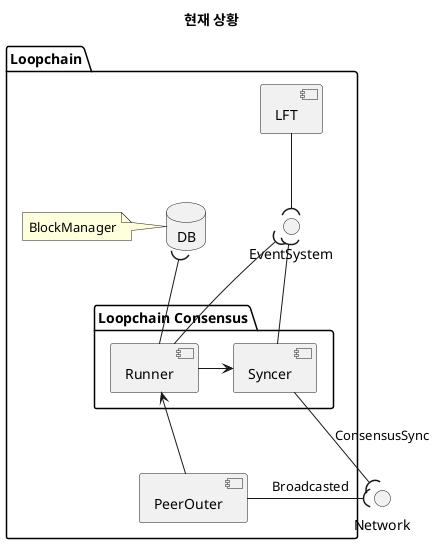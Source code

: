 @startuml
title 현재 상황

package "Loopchain" {
    package "Loopchain Consensus" {
        [Syncer] as syncer
        [Runner] as runner
    }
    [LFT] as lft
    [PeerOuter] as outer
    () EventSystem as es
    database DB as db
    runner -up-( db

    note left of db
        BlockManager
    end note

}

() Network as network

' Relations
outer -up-> runner
runner -> syncer

syncer -up-( es
runner -up-( es
lft --( es

syncer -right-( network: ConsensusSync
outer -right-( network: Broadcasted

@enduml